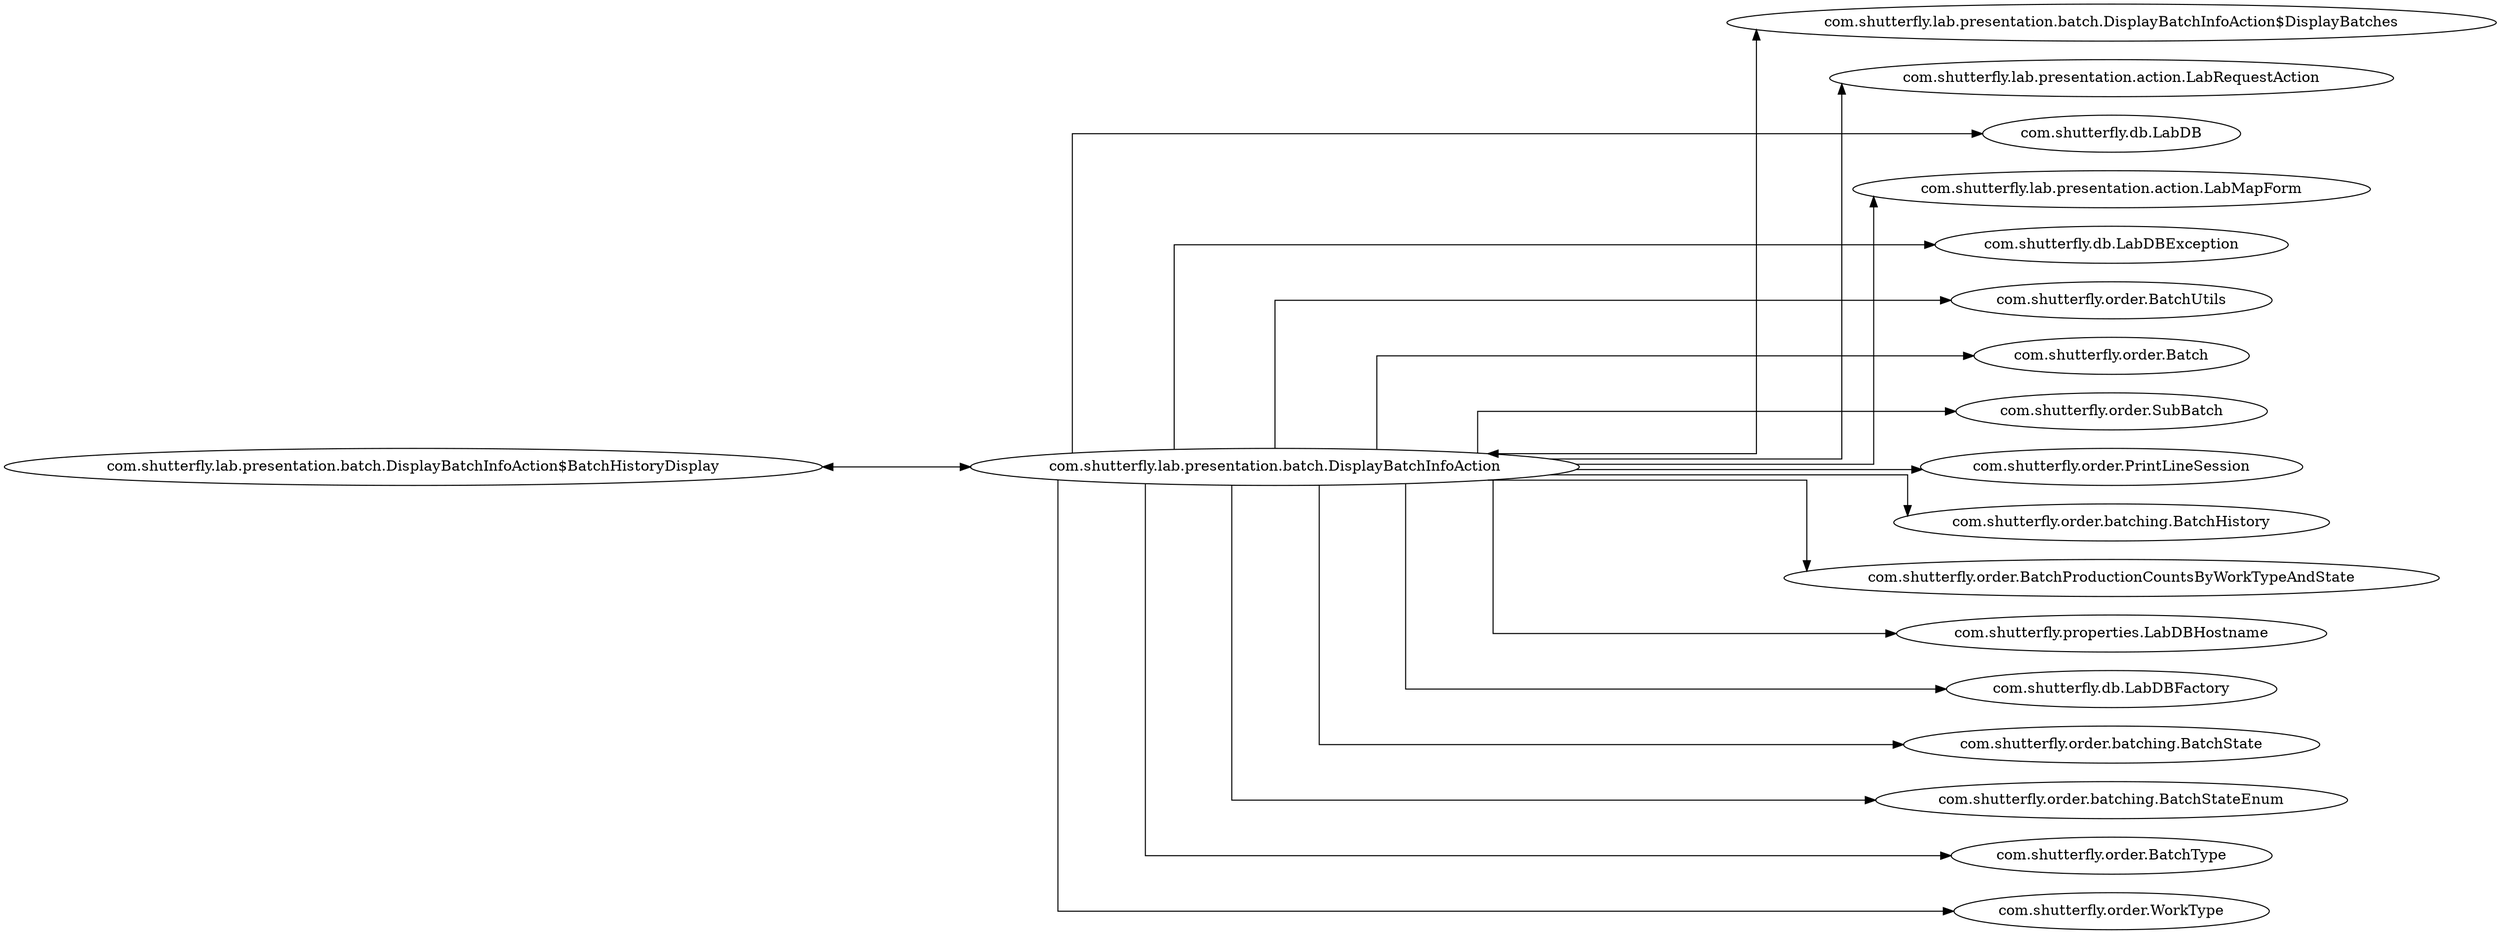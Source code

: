 digraph dependencyGraph {
 concentrate=true;
 rankdir="LR"; 
ranksep="2.0";
"com.shutterfly.lab.presentation.batch.DisplayBatchInfoAction$BatchHistoryDisplay"; 
"com.shutterfly.lab.presentation.batch.DisplayBatchInfoAction$BatchHistoryDisplay"->"com.shutterfly.lab.presentation.batch.DisplayBatchInfoAction";
"com.shutterfly.lab.presentation.batch.DisplayBatchInfoAction$DisplayBatches"; 
"com.shutterfly.lab.presentation.batch.DisplayBatchInfoAction$DisplayBatches"->"com.shutterfly.lab.presentation.batch.DisplayBatchInfoAction";
"com.shutterfly.lab.presentation.batch.DisplayBatchInfoAction"; 
"com.shutterfly.lab.presentation.batch.DisplayBatchInfoAction"->"com.shutterfly.lab.presentation.action.LabRequestAction";
"com.shutterfly.lab.presentation.batch.DisplayBatchInfoAction"->"com.shutterfly.db.LabDB";
"com.shutterfly.lab.presentation.batch.DisplayBatchInfoAction"->"com.shutterfly.lab.presentation.action.LabMapForm";
"com.shutterfly.lab.presentation.batch.DisplayBatchInfoAction"->"com.shutterfly.db.LabDBException";
"com.shutterfly.lab.presentation.batch.DisplayBatchInfoAction"->"com.shutterfly.order.BatchUtils";
"com.shutterfly.lab.presentation.batch.DisplayBatchInfoAction"->"com.shutterfly.order.Batch";
"com.shutterfly.lab.presentation.batch.DisplayBatchInfoAction"->"com.shutterfly.lab.presentation.batch.DisplayBatchInfoAction$DisplayBatches";
"com.shutterfly.lab.presentation.batch.DisplayBatchInfoAction"->"com.shutterfly.order.SubBatch";
"com.shutterfly.lab.presentation.batch.DisplayBatchInfoAction"->"com.shutterfly.order.PrintLineSession";
"com.shutterfly.lab.presentation.batch.DisplayBatchInfoAction"->"com.shutterfly.lab.presentation.batch.DisplayBatchInfoAction$BatchHistoryDisplay";
"com.shutterfly.lab.presentation.batch.DisplayBatchInfoAction"->"com.shutterfly.order.batching.BatchHistory";
"com.shutterfly.lab.presentation.batch.DisplayBatchInfoAction"->"com.shutterfly.order.BatchProductionCountsByWorkTypeAndState";
"com.shutterfly.lab.presentation.batch.DisplayBatchInfoAction"->"com.shutterfly.properties.LabDBHostname";
"com.shutterfly.lab.presentation.batch.DisplayBatchInfoAction"->"com.shutterfly.db.LabDBFactory";
"com.shutterfly.lab.presentation.batch.DisplayBatchInfoAction"->"com.shutterfly.order.batching.BatchState";
"com.shutterfly.lab.presentation.batch.DisplayBatchInfoAction"->"com.shutterfly.order.batching.BatchStateEnum";
"com.shutterfly.lab.presentation.batch.DisplayBatchInfoAction"->"com.shutterfly.order.BatchType";
"com.shutterfly.lab.presentation.batch.DisplayBatchInfoAction"->"com.shutterfly.order.WorkType";
splines="ortho";
}